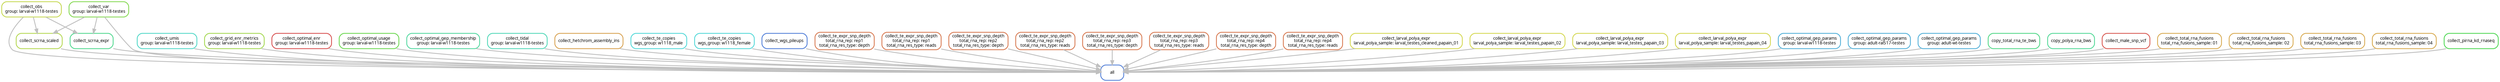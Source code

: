 digraph snakemake_dag {
    graph[bgcolor=white, margin=0];
    node[shape=box, style=rounded, fontname=sans,                 fontsize=10, penwidth=2];
    edge[penwidth=2, color=grey];
	0[label = "all", color = "0.61 0.6 0.85", style="rounded"];
	1[label = "collect_obs\ngroup: larval-w1118-testes", color = "0.19 0.6 0.85", style="rounded"];
	2[label = "collect_var\ngroup: larval-w1118-testes", color = "0.27 0.6 0.85", style="rounded"];
	3[label = "collect_scrna_expr", color = "0.41 0.6 0.85", style="rounded"];
	4[label = "collect_scrna_scaled", color = "0.21 0.6 0.85", style="rounded"];
	5[label = "collect_umis\ngroup: larval-w1118-testes", color = "0.48 0.6 0.85", style="rounded"];
	6[label = "collect_grid_enr_metrics\ngroup: larval-w1118-testes", color = "0.23 0.6 0.85", style="rounded"];
	7[label = "collect_optimal_enr\ngroup: larval-w1118-testes", color = "0.00 0.6 0.85", style="rounded"];
	8[label = "collect_optimal_usage\ngroup: larval-w1118-testes", color = "0.30 0.6 0.85", style="rounded"];
	9[label = "collect_optimal_gep_membership\ngroup: larval-w1118-testes", color = "0.43 0.6 0.85", style="rounded"];
	10[label = "collect_tidal\ngroup: larval-w1118-testes", color = "0.46 0.6 0.85", style="rounded"];
	11[label = "collect_hetchrom_assembly_ins", color = "0.10 0.6 0.85", style="rounded"];
	12[label = "collect_te_copies\nwgs_group: w1118_male", color = "0.50 0.6 0.85", style="rounded"];
	13[label = "collect_te_copies\nwgs_group: w1118_female", color = "0.50 0.6 0.85", style="rounded"];
	14[label = "collect_wgs_pileups", color = "0.61 0.6 0.85", style="rounded"];
	15[label = "collect_te_expr_snp_depth\ntotal_rna_rep: rep1\ntotal_rna_res_type: depth", color = "0.05 0.6 0.85", style="rounded"];
	16[label = "collect_te_expr_snp_depth\ntotal_rna_rep: rep1\ntotal_rna_res_type: reads", color = "0.05 0.6 0.85", style="rounded"];
	17[label = "collect_te_expr_snp_depth\ntotal_rna_rep: rep2\ntotal_rna_res_type: depth", color = "0.05 0.6 0.85", style="rounded"];
	18[label = "collect_te_expr_snp_depth\ntotal_rna_rep: rep2\ntotal_rna_res_type: reads", color = "0.05 0.6 0.85", style="rounded"];
	19[label = "collect_te_expr_snp_depth\ntotal_rna_rep: rep3\ntotal_rna_res_type: depth", color = "0.05 0.6 0.85", style="rounded"];
	20[label = "collect_te_expr_snp_depth\ntotal_rna_rep: rep3\ntotal_rna_res_type: reads", color = "0.05 0.6 0.85", style="rounded"];
	21[label = "collect_te_expr_snp_depth\ntotal_rna_rep: rep4\ntotal_rna_res_type: depth", color = "0.05 0.6 0.85", style="rounded"];
	22[label = "collect_te_expr_snp_depth\ntotal_rna_rep: rep4\ntotal_rna_res_type: reads", color = "0.05 0.6 0.85", style="rounded"];
	23[label = "collect_larval_polya_expr\nlarval_polya_sample: larval_testes_cleaned_papain_01", color = "0.17 0.6 0.85", style="rounded"];
	24[label = "collect_larval_polya_expr\nlarval_polya_sample: larval_testes_papain_02", color = "0.17 0.6 0.85", style="rounded"];
	25[label = "collect_larval_polya_expr\nlarval_polya_sample: larval_testes_papain_03", color = "0.17 0.6 0.85", style="rounded"];
	26[label = "collect_larval_polya_expr\nlarval_polya_sample: larval_testes_papain_04", color = "0.17 0.6 0.85", style="rounded"];
	27[label = "collect_optimal_gep_params\ngroup: larval-w1118-testes", color = "0.55 0.6 0.85", style="rounded"];
	28[label = "collect_optimal_gep_params\ngroup: adult-ral517-testes", color = "0.55 0.6 0.85", style="rounded"];
	29[label = "collect_optimal_gep_params\ngroup: adult-wt-testes", color = "0.55 0.6 0.85", style="rounded"];
	30[label = "copy_total_rna_te_bws", color = "0.40 0.6 0.85", style="rounded"];
	31[label = "copy_polya_rna_bws", color = "0.42 0.6 0.85", style="rounded"];
	32[label = "collect_male_snp_vcf", color = "0.01 0.6 0.85", style="rounded"];
	33[label = "collect_total_rna_fusions\ntotal_rna_fusions_sample: 01", color = "0.11 0.6 0.85", style="rounded"];
	34[label = "collect_total_rna_fusions\ntotal_rna_fusions_sample: 02", color = "0.11 0.6 0.85", style="rounded"];
	35[label = "collect_total_rna_fusions\ntotal_rna_fusions_sample: 03", color = "0.11 0.6 0.85", style="rounded"];
	36[label = "collect_total_rna_fusions\ntotal_rna_fusions_sample: 04", color = "0.11 0.6 0.85", style="rounded"];
	37[label = "collect_pirna_kd_rnaseq", color = "0.34 0.6 0.85", style="rounded"];
	1 -> 0
	2 -> 0
	3 -> 0
	4 -> 0
	5 -> 0
	6 -> 0
	7 -> 0
	8 -> 0
	9 -> 0
	10 -> 0
	11 -> 0
	12 -> 0
	13 -> 0
	14 -> 0
	15 -> 0
	16 -> 0
	17 -> 0
	18 -> 0
	19 -> 0
	20 -> 0
	21 -> 0
	22 -> 0
	23 -> 0
	24 -> 0
	25 -> 0
	26 -> 0
	27 -> 0
	28 -> 0
	29 -> 0
	30 -> 0
	31 -> 0
	32 -> 0
	33 -> 0
	34 -> 0
	35 -> 0
	36 -> 0
	37 -> 0
	2 -> 3
	1 -> 3
	2 -> 4
	1 -> 4
}            
